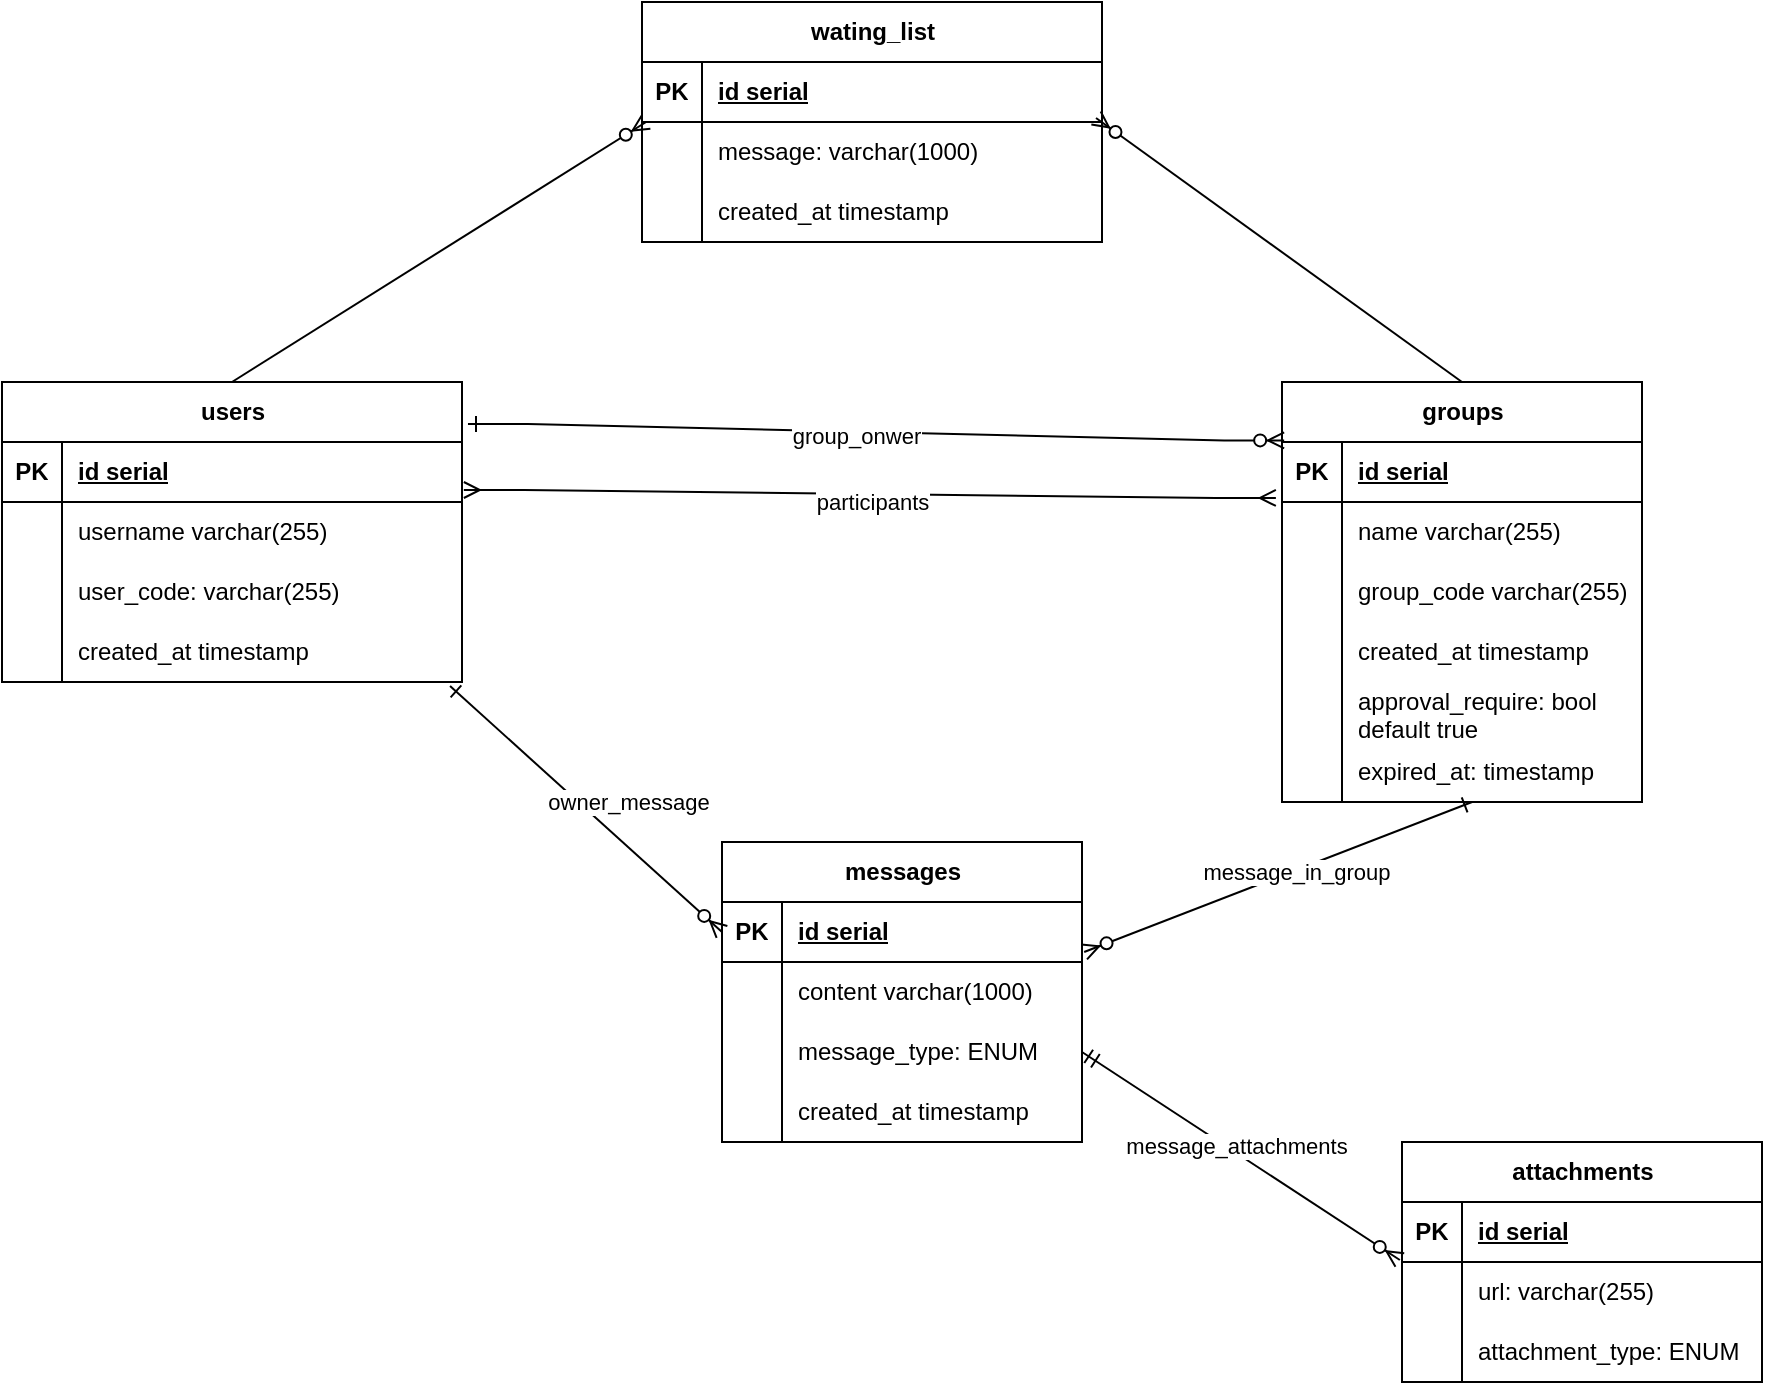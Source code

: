 <mxfile version="24.7.17" pages="2">
  <diagram name="CDM" id="4hXGdN3aETZ774OW7zF8">
    <mxGraphModel dx="1052" dy="1873" grid="1" gridSize="10" guides="1" tooltips="1" connect="1" arrows="1" fold="1" page="1" pageScale="1" pageWidth="827" pageHeight="1169" math="0" shadow="0">
      <root>
        <mxCell id="0" />
        <mxCell id="1" parent="0" />
        <mxCell id="xGcR4VQG292ElV4bI4Jb-1" value="users" style="shape=table;startSize=30;container=1;collapsible=1;childLayout=tableLayout;fixedRows=1;rowLines=0;fontStyle=1;align=center;resizeLast=1;html=1;" parent="1" vertex="1">
          <mxGeometry y="60" width="230" height="150" as="geometry" />
        </mxCell>
        <mxCell id="xGcR4VQG292ElV4bI4Jb-2" value="" style="shape=tableRow;horizontal=0;startSize=0;swimlaneHead=0;swimlaneBody=0;fillColor=none;collapsible=0;dropTarget=0;points=[[0,0.5],[1,0.5]];portConstraint=eastwest;top=0;left=0;right=0;bottom=1;" parent="xGcR4VQG292ElV4bI4Jb-1" vertex="1">
          <mxGeometry y="30" width="230" height="30" as="geometry" />
        </mxCell>
        <mxCell id="xGcR4VQG292ElV4bI4Jb-3" value="PK" style="shape=partialRectangle;connectable=0;fillColor=none;top=0;left=0;bottom=0;right=0;fontStyle=1;overflow=hidden;whiteSpace=wrap;html=1;" parent="xGcR4VQG292ElV4bI4Jb-2" vertex="1">
          <mxGeometry width="30" height="30" as="geometry">
            <mxRectangle width="30" height="30" as="alternateBounds" />
          </mxGeometry>
        </mxCell>
        <mxCell id="xGcR4VQG292ElV4bI4Jb-4" value="id serial" style="shape=partialRectangle;connectable=0;fillColor=none;top=0;left=0;bottom=0;right=0;align=left;spacingLeft=6;fontStyle=5;overflow=hidden;whiteSpace=wrap;html=1;" parent="xGcR4VQG292ElV4bI4Jb-2" vertex="1">
          <mxGeometry x="30" width="200" height="30" as="geometry">
            <mxRectangle width="200" height="30" as="alternateBounds" />
          </mxGeometry>
        </mxCell>
        <mxCell id="xGcR4VQG292ElV4bI4Jb-5" value="" style="shape=tableRow;horizontal=0;startSize=0;swimlaneHead=0;swimlaneBody=0;fillColor=none;collapsible=0;dropTarget=0;points=[[0,0.5],[1,0.5]];portConstraint=eastwest;top=0;left=0;right=0;bottom=0;" parent="xGcR4VQG292ElV4bI4Jb-1" vertex="1">
          <mxGeometry y="60" width="230" height="30" as="geometry" />
        </mxCell>
        <mxCell id="xGcR4VQG292ElV4bI4Jb-6" value="" style="shape=partialRectangle;connectable=0;fillColor=none;top=0;left=0;bottom=0;right=0;editable=1;overflow=hidden;whiteSpace=wrap;html=1;" parent="xGcR4VQG292ElV4bI4Jb-5" vertex="1">
          <mxGeometry width="30" height="30" as="geometry">
            <mxRectangle width="30" height="30" as="alternateBounds" />
          </mxGeometry>
        </mxCell>
        <mxCell id="xGcR4VQG292ElV4bI4Jb-7" value="username varchar(255)" style="shape=partialRectangle;connectable=0;fillColor=none;top=0;left=0;bottom=0;right=0;align=left;spacingLeft=6;overflow=hidden;whiteSpace=wrap;html=1;" parent="xGcR4VQG292ElV4bI4Jb-5" vertex="1">
          <mxGeometry x="30" width="200" height="30" as="geometry">
            <mxRectangle width="200" height="30" as="alternateBounds" />
          </mxGeometry>
        </mxCell>
        <mxCell id="n8F4yHLpU4FIA1jTQYiU-30" value="" style="shape=tableRow;horizontal=0;startSize=0;swimlaneHead=0;swimlaneBody=0;fillColor=none;collapsible=0;dropTarget=0;points=[[0,0.5],[1,0.5]];portConstraint=eastwest;top=0;left=0;right=0;bottom=0;" parent="xGcR4VQG292ElV4bI4Jb-1" vertex="1">
          <mxGeometry y="90" width="230" height="30" as="geometry" />
        </mxCell>
        <mxCell id="n8F4yHLpU4FIA1jTQYiU-31" value="" style="shape=partialRectangle;connectable=0;fillColor=none;top=0;left=0;bottom=0;right=0;editable=1;overflow=hidden;whiteSpace=wrap;html=1;" parent="n8F4yHLpU4FIA1jTQYiU-30" vertex="1">
          <mxGeometry width="30" height="30" as="geometry">
            <mxRectangle width="30" height="30" as="alternateBounds" />
          </mxGeometry>
        </mxCell>
        <mxCell id="n8F4yHLpU4FIA1jTQYiU-32" value="user_code: varchar(255)" style="shape=partialRectangle;connectable=0;fillColor=none;top=0;left=0;bottom=0;right=0;align=left;spacingLeft=6;overflow=hidden;whiteSpace=wrap;html=1;" parent="n8F4yHLpU4FIA1jTQYiU-30" vertex="1">
          <mxGeometry x="30" width="200" height="30" as="geometry">
            <mxRectangle width="200" height="30" as="alternateBounds" />
          </mxGeometry>
        </mxCell>
        <mxCell id="xGcR4VQG292ElV4bI4Jb-8" value="" style="shape=tableRow;horizontal=0;startSize=0;swimlaneHead=0;swimlaneBody=0;fillColor=none;collapsible=0;dropTarget=0;points=[[0,0.5],[1,0.5]];portConstraint=eastwest;top=0;left=0;right=0;bottom=0;" parent="xGcR4VQG292ElV4bI4Jb-1" vertex="1">
          <mxGeometry y="120" width="230" height="30" as="geometry" />
        </mxCell>
        <mxCell id="xGcR4VQG292ElV4bI4Jb-9" value="" style="shape=partialRectangle;connectable=0;fillColor=none;top=0;left=0;bottom=0;right=0;editable=1;overflow=hidden;whiteSpace=wrap;html=1;" parent="xGcR4VQG292ElV4bI4Jb-8" vertex="1">
          <mxGeometry width="30" height="30" as="geometry">
            <mxRectangle width="30" height="30" as="alternateBounds" />
          </mxGeometry>
        </mxCell>
        <mxCell id="xGcR4VQG292ElV4bI4Jb-10" value="created_at timestamp" style="shape=partialRectangle;connectable=0;fillColor=none;top=0;left=0;bottom=0;right=0;align=left;spacingLeft=6;overflow=hidden;whiteSpace=wrap;html=1;" parent="xGcR4VQG292ElV4bI4Jb-8" vertex="1">
          <mxGeometry x="30" width="200" height="30" as="geometry">
            <mxRectangle width="200" height="30" as="alternateBounds" />
          </mxGeometry>
        </mxCell>
        <mxCell id="xGcR4VQG292ElV4bI4Jb-14" value="groups" style="shape=table;startSize=30;container=1;collapsible=1;childLayout=tableLayout;fixedRows=1;rowLines=0;fontStyle=1;align=center;resizeLast=1;html=1;" parent="1" vertex="1">
          <mxGeometry x="640" y="60" width="180" height="210" as="geometry" />
        </mxCell>
        <mxCell id="xGcR4VQG292ElV4bI4Jb-15" value="" style="shape=tableRow;horizontal=0;startSize=0;swimlaneHead=0;swimlaneBody=0;fillColor=none;collapsible=0;dropTarget=0;points=[[0,0.5],[1,0.5]];portConstraint=eastwest;top=0;left=0;right=0;bottom=1;" parent="xGcR4VQG292ElV4bI4Jb-14" vertex="1">
          <mxGeometry y="30" width="180" height="30" as="geometry" />
        </mxCell>
        <mxCell id="xGcR4VQG292ElV4bI4Jb-16" value="PK" style="shape=partialRectangle;connectable=0;fillColor=none;top=0;left=0;bottom=0;right=0;fontStyle=1;overflow=hidden;whiteSpace=wrap;html=1;" parent="xGcR4VQG292ElV4bI4Jb-15" vertex="1">
          <mxGeometry width="30" height="30" as="geometry">
            <mxRectangle width="30" height="30" as="alternateBounds" />
          </mxGeometry>
        </mxCell>
        <mxCell id="xGcR4VQG292ElV4bI4Jb-17" value="id serial" style="shape=partialRectangle;connectable=0;fillColor=none;top=0;left=0;bottom=0;right=0;align=left;spacingLeft=6;fontStyle=5;overflow=hidden;whiteSpace=wrap;html=1;" parent="xGcR4VQG292ElV4bI4Jb-15" vertex="1">
          <mxGeometry x="30" width="150" height="30" as="geometry">
            <mxRectangle width="150" height="30" as="alternateBounds" />
          </mxGeometry>
        </mxCell>
        <mxCell id="xGcR4VQG292ElV4bI4Jb-18" value="" style="shape=tableRow;horizontal=0;startSize=0;swimlaneHead=0;swimlaneBody=0;fillColor=none;collapsible=0;dropTarget=0;points=[[0,0.5],[1,0.5]];portConstraint=eastwest;top=0;left=0;right=0;bottom=0;" parent="xGcR4VQG292ElV4bI4Jb-14" vertex="1">
          <mxGeometry y="60" width="180" height="30" as="geometry" />
        </mxCell>
        <mxCell id="xGcR4VQG292ElV4bI4Jb-19" value="" style="shape=partialRectangle;connectable=0;fillColor=none;top=0;left=0;bottom=0;right=0;editable=1;overflow=hidden;whiteSpace=wrap;html=1;" parent="xGcR4VQG292ElV4bI4Jb-18" vertex="1">
          <mxGeometry width="30" height="30" as="geometry">
            <mxRectangle width="30" height="30" as="alternateBounds" />
          </mxGeometry>
        </mxCell>
        <mxCell id="xGcR4VQG292ElV4bI4Jb-20" value="name varchar(255)" style="shape=partialRectangle;connectable=0;fillColor=none;top=0;left=0;bottom=0;right=0;align=left;spacingLeft=6;overflow=hidden;whiteSpace=wrap;html=1;" parent="xGcR4VQG292ElV4bI4Jb-18" vertex="1">
          <mxGeometry x="30" width="150" height="30" as="geometry">
            <mxRectangle width="150" height="30" as="alternateBounds" />
          </mxGeometry>
        </mxCell>
        <mxCell id="xGcR4VQG292ElV4bI4Jb-21" value="" style="shape=tableRow;horizontal=0;startSize=0;swimlaneHead=0;swimlaneBody=0;fillColor=none;collapsible=0;dropTarget=0;points=[[0,0.5],[1,0.5]];portConstraint=eastwest;top=0;left=0;right=0;bottom=0;" parent="xGcR4VQG292ElV4bI4Jb-14" vertex="1">
          <mxGeometry y="90" width="180" height="30" as="geometry" />
        </mxCell>
        <mxCell id="xGcR4VQG292ElV4bI4Jb-22" value="" style="shape=partialRectangle;connectable=0;fillColor=none;top=0;left=0;bottom=0;right=0;editable=1;overflow=hidden;whiteSpace=wrap;html=1;" parent="xGcR4VQG292ElV4bI4Jb-21" vertex="1">
          <mxGeometry width="30" height="30" as="geometry">
            <mxRectangle width="30" height="30" as="alternateBounds" />
          </mxGeometry>
        </mxCell>
        <mxCell id="xGcR4VQG292ElV4bI4Jb-23" value="group_code varchar(255)" style="shape=partialRectangle;connectable=0;fillColor=none;top=0;left=0;bottom=0;right=0;align=left;spacingLeft=6;overflow=hidden;whiteSpace=wrap;html=1;" parent="xGcR4VQG292ElV4bI4Jb-21" vertex="1">
          <mxGeometry x="30" width="150" height="30" as="geometry">
            <mxRectangle width="150" height="30" as="alternateBounds" />
          </mxGeometry>
        </mxCell>
        <mxCell id="n8F4yHLpU4FIA1jTQYiU-27" value="" style="shape=tableRow;horizontal=0;startSize=0;swimlaneHead=0;swimlaneBody=0;fillColor=none;collapsible=0;dropTarget=0;points=[[0,0.5],[1,0.5]];portConstraint=eastwest;top=0;left=0;right=0;bottom=0;" parent="xGcR4VQG292ElV4bI4Jb-14" vertex="1">
          <mxGeometry y="120" width="180" height="30" as="geometry" />
        </mxCell>
        <mxCell id="n8F4yHLpU4FIA1jTQYiU-28" value="" style="shape=partialRectangle;connectable=0;fillColor=none;top=0;left=0;bottom=0;right=0;editable=1;overflow=hidden;whiteSpace=wrap;html=1;" parent="n8F4yHLpU4FIA1jTQYiU-27" vertex="1">
          <mxGeometry width="30" height="30" as="geometry">
            <mxRectangle width="30" height="30" as="alternateBounds" />
          </mxGeometry>
        </mxCell>
        <mxCell id="n8F4yHLpU4FIA1jTQYiU-29" value="created_at timestamp" style="shape=partialRectangle;connectable=0;fillColor=none;top=0;left=0;bottom=0;right=0;align=left;spacingLeft=6;overflow=hidden;whiteSpace=wrap;html=1;" parent="n8F4yHLpU4FIA1jTQYiU-27" vertex="1">
          <mxGeometry x="30" width="150" height="30" as="geometry">
            <mxRectangle width="150" height="30" as="alternateBounds" />
          </mxGeometry>
        </mxCell>
        <mxCell id="7shYpSd62YCBarClnxwL-1" value="" style="shape=tableRow;horizontal=0;startSize=0;swimlaneHead=0;swimlaneBody=0;fillColor=none;collapsible=0;dropTarget=0;points=[[0,0.5],[1,0.5]];portConstraint=eastwest;top=0;left=0;right=0;bottom=0;" parent="xGcR4VQG292ElV4bI4Jb-14" vertex="1">
          <mxGeometry y="150" width="180" height="30" as="geometry" />
        </mxCell>
        <mxCell id="7shYpSd62YCBarClnxwL-2" value="" style="shape=partialRectangle;connectable=0;fillColor=none;top=0;left=0;bottom=0;right=0;editable=1;overflow=hidden;whiteSpace=wrap;html=1;" parent="7shYpSd62YCBarClnxwL-1" vertex="1">
          <mxGeometry width="30" height="30" as="geometry">
            <mxRectangle width="30" height="30" as="alternateBounds" />
          </mxGeometry>
        </mxCell>
        <mxCell id="7shYpSd62YCBarClnxwL-3" value="approval_require: bool default true" style="shape=partialRectangle;connectable=0;fillColor=none;top=0;left=0;bottom=0;right=0;align=left;spacingLeft=6;overflow=hidden;whiteSpace=wrap;html=1;" parent="7shYpSd62YCBarClnxwL-1" vertex="1">
          <mxGeometry x="30" width="150" height="30" as="geometry">
            <mxRectangle width="150" height="30" as="alternateBounds" />
          </mxGeometry>
        </mxCell>
        <mxCell id="xGcR4VQG292ElV4bI4Jb-24" value="" style="shape=tableRow;horizontal=0;startSize=0;swimlaneHead=0;swimlaneBody=0;fillColor=none;collapsible=0;dropTarget=0;points=[[0,0.5],[1,0.5]];portConstraint=eastwest;top=0;left=0;right=0;bottom=0;" parent="xGcR4VQG292ElV4bI4Jb-14" vertex="1">
          <mxGeometry y="180" width="180" height="30" as="geometry" />
        </mxCell>
        <mxCell id="xGcR4VQG292ElV4bI4Jb-25" value="" style="shape=partialRectangle;connectable=0;fillColor=none;top=0;left=0;bottom=0;right=0;editable=1;overflow=hidden;whiteSpace=wrap;html=1;" parent="xGcR4VQG292ElV4bI4Jb-24" vertex="1">
          <mxGeometry width="30" height="30" as="geometry">
            <mxRectangle width="30" height="30" as="alternateBounds" />
          </mxGeometry>
        </mxCell>
        <mxCell id="xGcR4VQG292ElV4bI4Jb-26" value="expired_at: timestamp" style="shape=partialRectangle;connectable=0;fillColor=none;top=0;left=0;bottom=0;right=0;align=left;spacingLeft=6;overflow=hidden;whiteSpace=wrap;html=1;" parent="xGcR4VQG292ElV4bI4Jb-24" vertex="1">
          <mxGeometry x="30" width="150" height="30" as="geometry">
            <mxRectangle width="150" height="30" as="alternateBounds" />
          </mxGeometry>
        </mxCell>
        <mxCell id="n8F4yHLpU4FIA1jTQYiU-14" value="messages" style="shape=table;startSize=30;container=1;collapsible=1;childLayout=tableLayout;fixedRows=1;rowLines=0;fontStyle=1;align=center;resizeLast=1;html=1;" parent="1" vertex="1">
          <mxGeometry x="360" y="290" width="180" height="150" as="geometry" />
        </mxCell>
        <mxCell id="n8F4yHLpU4FIA1jTQYiU-15" value="" style="shape=tableRow;horizontal=0;startSize=0;swimlaneHead=0;swimlaneBody=0;fillColor=none;collapsible=0;dropTarget=0;points=[[0,0.5],[1,0.5]];portConstraint=eastwest;top=0;left=0;right=0;bottom=1;" parent="n8F4yHLpU4FIA1jTQYiU-14" vertex="1">
          <mxGeometry y="30" width="180" height="30" as="geometry" />
        </mxCell>
        <mxCell id="n8F4yHLpU4FIA1jTQYiU-16" value="PK" style="shape=partialRectangle;connectable=0;fillColor=none;top=0;left=0;bottom=0;right=0;fontStyle=1;overflow=hidden;whiteSpace=wrap;html=1;" parent="n8F4yHLpU4FIA1jTQYiU-15" vertex="1">
          <mxGeometry width="30" height="30" as="geometry">
            <mxRectangle width="30" height="30" as="alternateBounds" />
          </mxGeometry>
        </mxCell>
        <mxCell id="n8F4yHLpU4FIA1jTQYiU-17" value="id serial" style="shape=partialRectangle;connectable=0;fillColor=none;top=0;left=0;bottom=0;right=0;align=left;spacingLeft=6;fontStyle=5;overflow=hidden;whiteSpace=wrap;html=1;" parent="n8F4yHLpU4FIA1jTQYiU-15" vertex="1">
          <mxGeometry x="30" width="150" height="30" as="geometry">
            <mxRectangle width="150" height="30" as="alternateBounds" />
          </mxGeometry>
        </mxCell>
        <mxCell id="n8F4yHLpU4FIA1jTQYiU-18" value="" style="shape=tableRow;horizontal=0;startSize=0;swimlaneHead=0;swimlaneBody=0;fillColor=none;collapsible=0;dropTarget=0;points=[[0,0.5],[1,0.5]];portConstraint=eastwest;top=0;left=0;right=0;bottom=0;" parent="n8F4yHLpU4FIA1jTQYiU-14" vertex="1">
          <mxGeometry y="60" width="180" height="30" as="geometry" />
        </mxCell>
        <mxCell id="n8F4yHLpU4FIA1jTQYiU-19" value="" style="shape=partialRectangle;connectable=0;fillColor=none;top=0;left=0;bottom=0;right=0;editable=1;overflow=hidden;whiteSpace=wrap;html=1;" parent="n8F4yHLpU4FIA1jTQYiU-18" vertex="1">
          <mxGeometry width="30" height="30" as="geometry">
            <mxRectangle width="30" height="30" as="alternateBounds" />
          </mxGeometry>
        </mxCell>
        <mxCell id="n8F4yHLpU4FIA1jTQYiU-20" value="content varchar(1000)" style="shape=partialRectangle;connectable=0;fillColor=none;top=0;left=0;bottom=0;right=0;align=left;spacingLeft=6;overflow=hidden;whiteSpace=wrap;html=1;" parent="n8F4yHLpU4FIA1jTQYiU-18" vertex="1">
          <mxGeometry x="30" width="150" height="30" as="geometry">
            <mxRectangle width="150" height="30" as="alternateBounds" />
          </mxGeometry>
        </mxCell>
        <mxCell id="KSbayBVzi9h0nkx3zrEx-1" value="" style="shape=tableRow;horizontal=0;startSize=0;swimlaneHead=0;swimlaneBody=0;fillColor=none;collapsible=0;dropTarget=0;points=[[0,0.5],[1,0.5]];portConstraint=eastwest;top=0;left=0;right=0;bottom=0;" parent="n8F4yHLpU4FIA1jTQYiU-14" vertex="1">
          <mxGeometry y="90" width="180" height="30" as="geometry" />
        </mxCell>
        <mxCell id="KSbayBVzi9h0nkx3zrEx-2" value="" style="shape=partialRectangle;connectable=0;fillColor=none;top=0;left=0;bottom=0;right=0;editable=1;overflow=hidden;whiteSpace=wrap;html=1;" parent="KSbayBVzi9h0nkx3zrEx-1" vertex="1">
          <mxGeometry width="30" height="30" as="geometry">
            <mxRectangle width="30" height="30" as="alternateBounds" />
          </mxGeometry>
        </mxCell>
        <mxCell id="KSbayBVzi9h0nkx3zrEx-3" value="message_type: ENUM" style="shape=partialRectangle;connectable=0;fillColor=none;top=0;left=0;bottom=0;right=0;align=left;spacingLeft=6;overflow=hidden;whiteSpace=wrap;html=1;" parent="KSbayBVzi9h0nkx3zrEx-1" vertex="1">
          <mxGeometry x="30" width="150" height="30" as="geometry">
            <mxRectangle width="150" height="30" as="alternateBounds" />
          </mxGeometry>
        </mxCell>
        <mxCell id="n8F4yHLpU4FIA1jTQYiU-21" value="" style="shape=tableRow;horizontal=0;startSize=0;swimlaneHead=0;swimlaneBody=0;fillColor=none;collapsible=0;dropTarget=0;points=[[0,0.5],[1,0.5]];portConstraint=eastwest;top=0;left=0;right=0;bottom=0;" parent="n8F4yHLpU4FIA1jTQYiU-14" vertex="1">
          <mxGeometry y="120" width="180" height="30" as="geometry" />
        </mxCell>
        <mxCell id="n8F4yHLpU4FIA1jTQYiU-22" value="" style="shape=partialRectangle;connectable=0;fillColor=none;top=0;left=0;bottom=0;right=0;editable=1;overflow=hidden;whiteSpace=wrap;html=1;" parent="n8F4yHLpU4FIA1jTQYiU-21" vertex="1">
          <mxGeometry width="30" height="30" as="geometry">
            <mxRectangle width="30" height="30" as="alternateBounds" />
          </mxGeometry>
        </mxCell>
        <mxCell id="n8F4yHLpU4FIA1jTQYiU-23" value="created_at timestamp" style="shape=partialRectangle;connectable=0;fillColor=none;top=0;left=0;bottom=0;right=0;align=left;spacingLeft=6;overflow=hidden;whiteSpace=wrap;html=1;" parent="n8F4yHLpU4FIA1jTQYiU-21" vertex="1">
          <mxGeometry x="30" width="150" height="30" as="geometry">
            <mxRectangle width="150" height="30" as="alternateBounds" />
          </mxGeometry>
        </mxCell>
        <mxCell id="n8F4yHLpU4FIA1jTQYiU-35" value="" style="edgeStyle=entityRelationEdgeStyle;fontSize=12;html=1;endArrow=ERmany;startArrow=ERmany;rounded=0;exitX=1.004;exitY=0.8;exitDx=0;exitDy=0;exitPerimeter=0;entryX=-0.017;entryY=-0.067;entryDx=0;entryDy=0;entryPerimeter=0;" parent="1" source="xGcR4VQG292ElV4bI4Jb-2" target="xGcR4VQG292ElV4bI4Jb-18" edge="1">
          <mxGeometry width="100" height="100" relative="1" as="geometry">
            <mxPoint x="420" y="220" as="sourcePoint" />
            <mxPoint x="520" y="120" as="targetPoint" />
          </mxGeometry>
        </mxCell>
        <mxCell id="n8F4yHLpU4FIA1jTQYiU-36" value="participants" style="edgeLabel;html=1;align=center;verticalAlign=middle;resizable=0;points=[];" parent="n8F4yHLpU4FIA1jTQYiU-35" vertex="1" connectable="0">
          <mxGeometry x="-0.097" relative="1" as="geometry">
            <mxPoint x="20" y="4" as="offset" />
          </mxGeometry>
        </mxCell>
        <mxCell id="n8F4yHLpU4FIA1jTQYiU-38" value="" style="fontSize=12;html=1;endArrow=ERzeroToMany;endFill=1;rounded=0;exitX=0.974;exitY=1.067;exitDx=0;exitDy=0;entryX=0;entryY=0.5;entryDx=0;entryDy=0;startArrow=ERone;startFill=0;exitPerimeter=0;" parent="1" source="xGcR4VQG292ElV4bI4Jb-8" target="n8F4yHLpU4FIA1jTQYiU-15" edge="1">
          <mxGeometry width="100" height="100" relative="1" as="geometry">
            <mxPoint x="320" y="310" as="sourcePoint" />
            <mxPoint x="420" y="210" as="targetPoint" />
          </mxGeometry>
        </mxCell>
        <mxCell id="n8F4yHLpU4FIA1jTQYiU-39" value="owner_message" style="edgeLabel;html=1;align=center;verticalAlign=middle;resizable=0;points=[];" parent="n8F4yHLpU4FIA1jTQYiU-38" vertex="1" connectable="0">
          <mxGeometry x="0.44" y="1" relative="1" as="geometry">
            <mxPoint x="-10" y="-30" as="offset" />
          </mxGeometry>
        </mxCell>
        <mxCell id="n8F4yHLpU4FIA1jTQYiU-40" value="" style="fontSize=12;html=1;endArrow=ERzeroToMany;endFill=1;rounded=0;exitX=0.528;exitY=1;exitDx=0;exitDy=0;exitPerimeter=0;entryX=1.006;entryY=0.833;entryDx=0;entryDy=0;entryPerimeter=0;startArrow=ERone;startFill=0;" parent="1" source="xGcR4VQG292ElV4bI4Jb-24" target="n8F4yHLpU4FIA1jTQYiU-15" edge="1">
          <mxGeometry width="100" height="100" relative="1" as="geometry">
            <mxPoint x="650" y="410" as="sourcePoint" />
            <mxPoint x="750" y="310" as="targetPoint" />
          </mxGeometry>
        </mxCell>
        <mxCell id="KSbayBVzi9h0nkx3zrEx-22" value="message_in_group" style="edgeLabel;html=1;align=center;verticalAlign=middle;resizable=0;points=[];" parent="n8F4yHLpU4FIA1jTQYiU-40" vertex="1" connectable="0">
          <mxGeometry x="-0.086" y="1" relative="1" as="geometry">
            <mxPoint as="offset" />
          </mxGeometry>
        </mxCell>
        <mxCell id="KSbayBVzi9h0nkx3zrEx-8" value="attachments" style="shape=table;startSize=30;container=1;collapsible=1;childLayout=tableLayout;fixedRows=1;rowLines=0;fontStyle=1;align=center;resizeLast=1;html=1;" parent="1" vertex="1">
          <mxGeometry x="700" y="440" width="180" height="120" as="geometry" />
        </mxCell>
        <mxCell id="KSbayBVzi9h0nkx3zrEx-9" value="" style="shape=tableRow;horizontal=0;startSize=0;swimlaneHead=0;swimlaneBody=0;fillColor=none;collapsible=0;dropTarget=0;points=[[0,0.5],[1,0.5]];portConstraint=eastwest;top=0;left=0;right=0;bottom=1;" parent="KSbayBVzi9h0nkx3zrEx-8" vertex="1">
          <mxGeometry y="30" width="180" height="30" as="geometry" />
        </mxCell>
        <mxCell id="KSbayBVzi9h0nkx3zrEx-10" value="PK" style="shape=partialRectangle;connectable=0;fillColor=none;top=0;left=0;bottom=0;right=0;fontStyle=1;overflow=hidden;whiteSpace=wrap;html=1;" parent="KSbayBVzi9h0nkx3zrEx-9" vertex="1">
          <mxGeometry width="30" height="30" as="geometry">
            <mxRectangle width="30" height="30" as="alternateBounds" />
          </mxGeometry>
        </mxCell>
        <mxCell id="KSbayBVzi9h0nkx3zrEx-11" value="id serial" style="shape=partialRectangle;connectable=0;fillColor=none;top=0;left=0;bottom=0;right=0;align=left;spacingLeft=6;fontStyle=5;overflow=hidden;whiteSpace=wrap;html=1;" parent="KSbayBVzi9h0nkx3zrEx-9" vertex="1">
          <mxGeometry x="30" width="150" height="30" as="geometry">
            <mxRectangle width="150" height="30" as="alternateBounds" />
          </mxGeometry>
        </mxCell>
        <mxCell id="KSbayBVzi9h0nkx3zrEx-12" value="" style="shape=tableRow;horizontal=0;startSize=0;swimlaneHead=0;swimlaneBody=0;fillColor=none;collapsible=0;dropTarget=0;points=[[0,0.5],[1,0.5]];portConstraint=eastwest;top=0;left=0;right=0;bottom=0;" parent="KSbayBVzi9h0nkx3zrEx-8" vertex="1">
          <mxGeometry y="60" width="180" height="30" as="geometry" />
        </mxCell>
        <mxCell id="KSbayBVzi9h0nkx3zrEx-13" value="" style="shape=partialRectangle;connectable=0;fillColor=none;top=0;left=0;bottom=0;right=0;editable=1;overflow=hidden;whiteSpace=wrap;html=1;" parent="KSbayBVzi9h0nkx3zrEx-12" vertex="1">
          <mxGeometry width="30" height="30" as="geometry">
            <mxRectangle width="30" height="30" as="alternateBounds" />
          </mxGeometry>
        </mxCell>
        <mxCell id="KSbayBVzi9h0nkx3zrEx-14" value="url: varchar(255)" style="shape=partialRectangle;connectable=0;fillColor=none;top=0;left=0;bottom=0;right=0;align=left;spacingLeft=6;overflow=hidden;whiteSpace=wrap;html=1;" parent="KSbayBVzi9h0nkx3zrEx-12" vertex="1">
          <mxGeometry x="30" width="150" height="30" as="geometry">
            <mxRectangle width="150" height="30" as="alternateBounds" />
          </mxGeometry>
        </mxCell>
        <mxCell id="KSbayBVzi9h0nkx3zrEx-15" value="" style="shape=tableRow;horizontal=0;startSize=0;swimlaneHead=0;swimlaneBody=0;fillColor=none;collapsible=0;dropTarget=0;points=[[0,0.5],[1,0.5]];portConstraint=eastwest;top=0;left=0;right=0;bottom=0;" parent="KSbayBVzi9h0nkx3zrEx-8" vertex="1">
          <mxGeometry y="90" width="180" height="30" as="geometry" />
        </mxCell>
        <mxCell id="KSbayBVzi9h0nkx3zrEx-16" value="" style="shape=partialRectangle;connectable=0;fillColor=none;top=0;left=0;bottom=0;right=0;editable=1;overflow=hidden;whiteSpace=wrap;html=1;" parent="KSbayBVzi9h0nkx3zrEx-15" vertex="1">
          <mxGeometry width="30" height="30" as="geometry">
            <mxRectangle width="30" height="30" as="alternateBounds" />
          </mxGeometry>
        </mxCell>
        <mxCell id="KSbayBVzi9h0nkx3zrEx-17" value="attachment_type: ENUM" style="shape=partialRectangle;connectable=0;fillColor=none;top=0;left=0;bottom=0;right=0;align=left;spacingLeft=6;overflow=hidden;whiteSpace=wrap;html=1;" parent="KSbayBVzi9h0nkx3zrEx-15" vertex="1">
          <mxGeometry x="30" width="150" height="30" as="geometry">
            <mxRectangle width="150" height="30" as="alternateBounds" />
          </mxGeometry>
        </mxCell>
        <mxCell id="KSbayBVzi9h0nkx3zrEx-21" value="" style="fontSize=12;html=1;endArrow=ERzeroToMany;startArrow=ERmandOne;rounded=0;entryX=-0.006;entryY=-0.033;entryDx=0;entryDy=0;entryPerimeter=0;exitX=1;exitY=0.5;exitDx=0;exitDy=0;" parent="1" source="KSbayBVzi9h0nkx3zrEx-1" target="KSbayBVzi9h0nkx3zrEx-12" edge="1">
          <mxGeometry width="100" height="100" relative="1" as="geometry">
            <mxPoint x="530" y="550" as="sourcePoint" />
            <mxPoint x="630" y="450" as="targetPoint" />
          </mxGeometry>
        </mxCell>
        <mxCell id="KSbayBVzi9h0nkx3zrEx-23" value="message_attachments" style="edgeLabel;html=1;align=center;verticalAlign=middle;resizable=0;points=[];" parent="KSbayBVzi9h0nkx3zrEx-21" vertex="1" connectable="0">
          <mxGeometry x="0.346" y="2" relative="1" as="geometry">
            <mxPoint x="-31" y="-22" as="offset" />
          </mxGeometry>
        </mxCell>
        <mxCell id="KSbayBVzi9h0nkx3zrEx-24" value="" style="edgeStyle=entityRelationEdgeStyle;fontSize=12;html=1;endArrow=ERzeroToMany;endFill=1;rounded=0;exitX=1.013;exitY=0.14;exitDx=0;exitDy=0;exitPerimeter=0;entryX=0.006;entryY=0.139;entryDx=0;entryDy=0;entryPerimeter=0;startArrow=ERone;startFill=0;" parent="1" source="xGcR4VQG292ElV4bI4Jb-1" target="xGcR4VQG292ElV4bI4Jb-14" edge="1">
          <mxGeometry width="100" height="100" relative="1" as="geometry">
            <mxPoint x="410" y="100" as="sourcePoint" />
            <mxPoint x="510" as="targetPoint" />
          </mxGeometry>
        </mxCell>
        <mxCell id="KSbayBVzi9h0nkx3zrEx-26" value="group_onwer" style="edgeLabel;html=1;align=center;verticalAlign=middle;resizable=0;points=[];" parent="KSbayBVzi9h0nkx3zrEx-24" vertex="1" connectable="0">
          <mxGeometry x="-0.049" y="-2" relative="1" as="geometry">
            <mxPoint as="offset" />
          </mxGeometry>
        </mxCell>
        <mxCell id="KSbayBVzi9h0nkx3zrEx-41" value="wating_list" style="shape=table;startSize=30;container=1;collapsible=1;childLayout=tableLayout;fixedRows=1;rowLines=0;fontStyle=1;align=center;resizeLast=1;html=1;" parent="1" vertex="1">
          <mxGeometry x="320" y="-130" width="230" height="120" as="geometry" />
        </mxCell>
        <mxCell id="KSbayBVzi9h0nkx3zrEx-42" value="" style="shape=tableRow;horizontal=0;startSize=0;swimlaneHead=0;swimlaneBody=0;fillColor=none;collapsible=0;dropTarget=0;points=[[0,0.5],[1,0.5]];portConstraint=eastwest;top=0;left=0;right=0;bottom=1;" parent="KSbayBVzi9h0nkx3zrEx-41" vertex="1">
          <mxGeometry y="30" width="230" height="30" as="geometry" />
        </mxCell>
        <mxCell id="KSbayBVzi9h0nkx3zrEx-43" value="PK" style="shape=partialRectangle;connectable=0;fillColor=none;top=0;left=0;bottom=0;right=0;fontStyle=1;overflow=hidden;whiteSpace=wrap;html=1;" parent="KSbayBVzi9h0nkx3zrEx-42" vertex="1">
          <mxGeometry width="30" height="30" as="geometry">
            <mxRectangle width="30" height="30" as="alternateBounds" />
          </mxGeometry>
        </mxCell>
        <mxCell id="KSbayBVzi9h0nkx3zrEx-44" value="id serial" style="shape=partialRectangle;connectable=0;fillColor=none;top=0;left=0;bottom=0;right=0;align=left;spacingLeft=6;fontStyle=5;overflow=hidden;whiteSpace=wrap;html=1;" parent="KSbayBVzi9h0nkx3zrEx-42" vertex="1">
          <mxGeometry x="30" width="200" height="30" as="geometry">
            <mxRectangle width="200" height="30" as="alternateBounds" />
          </mxGeometry>
        </mxCell>
        <mxCell id="KSbayBVzi9h0nkx3zrEx-48" value="" style="shape=tableRow;horizontal=0;startSize=0;swimlaneHead=0;swimlaneBody=0;fillColor=none;collapsible=0;dropTarget=0;points=[[0,0.5],[1,0.5]];portConstraint=eastwest;top=0;left=0;right=0;bottom=0;" parent="KSbayBVzi9h0nkx3zrEx-41" vertex="1">
          <mxGeometry y="60" width="230" height="30" as="geometry" />
        </mxCell>
        <mxCell id="KSbayBVzi9h0nkx3zrEx-49" value="" style="shape=partialRectangle;connectable=0;fillColor=none;top=0;left=0;bottom=0;right=0;editable=1;overflow=hidden;whiteSpace=wrap;html=1;" parent="KSbayBVzi9h0nkx3zrEx-48" vertex="1">
          <mxGeometry width="30" height="30" as="geometry">
            <mxRectangle width="30" height="30" as="alternateBounds" />
          </mxGeometry>
        </mxCell>
        <mxCell id="KSbayBVzi9h0nkx3zrEx-50" value="message: varchar(1000)" style="shape=partialRectangle;connectable=0;fillColor=none;top=0;left=0;bottom=0;right=0;align=left;spacingLeft=6;overflow=hidden;whiteSpace=wrap;html=1;" parent="KSbayBVzi9h0nkx3zrEx-48" vertex="1">
          <mxGeometry x="30" width="200" height="30" as="geometry">
            <mxRectangle width="200" height="30" as="alternateBounds" />
          </mxGeometry>
        </mxCell>
        <mxCell id="KSbayBVzi9h0nkx3zrEx-51" value="" style="shape=tableRow;horizontal=0;startSize=0;swimlaneHead=0;swimlaneBody=0;fillColor=none;collapsible=0;dropTarget=0;points=[[0,0.5],[1,0.5]];portConstraint=eastwest;top=0;left=0;right=0;bottom=0;" parent="KSbayBVzi9h0nkx3zrEx-41" vertex="1">
          <mxGeometry y="90" width="230" height="30" as="geometry" />
        </mxCell>
        <mxCell id="KSbayBVzi9h0nkx3zrEx-52" value="" style="shape=partialRectangle;connectable=0;fillColor=none;top=0;left=0;bottom=0;right=0;editable=1;overflow=hidden;whiteSpace=wrap;html=1;" parent="KSbayBVzi9h0nkx3zrEx-51" vertex="1">
          <mxGeometry width="30" height="30" as="geometry">
            <mxRectangle width="30" height="30" as="alternateBounds" />
          </mxGeometry>
        </mxCell>
        <mxCell id="KSbayBVzi9h0nkx3zrEx-53" value="created_at timestamp" style="shape=partialRectangle;connectable=0;fillColor=none;top=0;left=0;bottom=0;right=0;align=left;spacingLeft=6;overflow=hidden;whiteSpace=wrap;html=1;" parent="KSbayBVzi9h0nkx3zrEx-51" vertex="1">
          <mxGeometry x="30" width="200" height="30" as="geometry">
            <mxRectangle width="200" height="30" as="alternateBounds" />
          </mxGeometry>
        </mxCell>
        <mxCell id="KSbayBVzi9h0nkx3zrEx-54" value="" style="fontSize=12;html=1;endArrow=ERzeroToMany;endFill=1;rounded=0;exitX=0.5;exitY=0;exitDx=0;exitDy=0;entryX=0.987;entryY=-0.067;entryDx=0;entryDy=0;entryPerimeter=0;" parent="1" source="xGcR4VQG292ElV4bI4Jb-14" target="KSbayBVzi9h0nkx3zrEx-48" edge="1">
          <mxGeometry width="100" height="100" relative="1" as="geometry">
            <mxPoint x="630" y="-20" as="sourcePoint" />
            <mxPoint x="730" y="-120" as="targetPoint" />
          </mxGeometry>
        </mxCell>
        <mxCell id="KSbayBVzi9h0nkx3zrEx-55" value="" style="fontSize=12;html=1;endArrow=ERzeroToMany;endFill=1;rounded=0;exitX=0.5;exitY=0;exitDx=0;exitDy=0;entryX=0.009;entryY=0;entryDx=0;entryDy=0;entryPerimeter=0;" parent="1" source="xGcR4VQG292ElV4bI4Jb-1" target="KSbayBVzi9h0nkx3zrEx-48" edge="1">
          <mxGeometry width="100" height="100" relative="1" as="geometry">
            <mxPoint x="352.99" y="22.01" as="sourcePoint" />
            <mxPoint x="170" y="-100" as="targetPoint" />
          </mxGeometry>
        </mxCell>
      </root>
    </mxGraphModel>
  </diagram>
  <diagram id="k7fQdzGckHA45dPze3Pf" name="PDM">
    <mxGraphModel dx="1879" dy="1873" grid="1" gridSize="10" guides="1" tooltips="1" connect="1" arrows="1" fold="1" page="1" pageScale="1" pageWidth="827" pageHeight="1169" math="0" shadow="0">
      <root>
        <mxCell id="0" />
        <mxCell id="1" parent="0" />
        <mxCell id="yhqXxIrGRuXErikcAvV--1" value="users" style="shape=table;startSize=30;container=1;collapsible=1;childLayout=tableLayout;fixedRows=1;rowLines=0;fontStyle=1;align=center;resizeLast=1;html=1;" parent="1" vertex="1">
          <mxGeometry x="-150" y="60" width="230" height="150" as="geometry" />
        </mxCell>
        <mxCell id="yhqXxIrGRuXErikcAvV--2" value="" style="shape=tableRow;horizontal=0;startSize=0;swimlaneHead=0;swimlaneBody=0;fillColor=none;collapsible=0;dropTarget=0;points=[[0,0.5],[1,0.5]];portConstraint=eastwest;top=0;left=0;right=0;bottom=1;" parent="yhqXxIrGRuXErikcAvV--1" vertex="1">
          <mxGeometry y="30" width="230" height="30" as="geometry" />
        </mxCell>
        <mxCell id="yhqXxIrGRuXErikcAvV--3" value="PK" style="shape=partialRectangle;connectable=0;fillColor=none;top=0;left=0;bottom=0;right=0;fontStyle=1;overflow=hidden;whiteSpace=wrap;html=1;" parent="yhqXxIrGRuXErikcAvV--2" vertex="1">
          <mxGeometry width="30" height="30" as="geometry">
            <mxRectangle width="30" height="30" as="alternateBounds" />
          </mxGeometry>
        </mxCell>
        <mxCell id="yhqXxIrGRuXErikcAvV--4" value="id serial" style="shape=partialRectangle;connectable=0;fillColor=none;top=0;left=0;bottom=0;right=0;align=left;spacingLeft=6;fontStyle=5;overflow=hidden;whiteSpace=wrap;html=1;" parent="yhqXxIrGRuXErikcAvV--2" vertex="1">
          <mxGeometry x="30" width="200" height="30" as="geometry">
            <mxRectangle width="200" height="30" as="alternateBounds" />
          </mxGeometry>
        </mxCell>
        <mxCell id="yhqXxIrGRuXErikcAvV--5" value="" style="shape=tableRow;horizontal=0;startSize=0;swimlaneHead=0;swimlaneBody=0;fillColor=none;collapsible=0;dropTarget=0;points=[[0,0.5],[1,0.5]];portConstraint=eastwest;top=0;left=0;right=0;bottom=0;" parent="yhqXxIrGRuXErikcAvV--1" vertex="1">
          <mxGeometry y="60" width="230" height="30" as="geometry" />
        </mxCell>
        <mxCell id="yhqXxIrGRuXErikcAvV--6" value="" style="shape=partialRectangle;connectable=0;fillColor=none;top=0;left=0;bottom=0;right=0;editable=1;overflow=hidden;whiteSpace=wrap;html=1;" parent="yhqXxIrGRuXErikcAvV--5" vertex="1">
          <mxGeometry width="30" height="30" as="geometry">
            <mxRectangle width="30" height="30" as="alternateBounds" />
          </mxGeometry>
        </mxCell>
        <mxCell id="yhqXxIrGRuXErikcAvV--7" value="username varchar(255)" style="shape=partialRectangle;connectable=0;fillColor=none;top=0;left=0;bottom=0;right=0;align=left;spacingLeft=6;overflow=hidden;whiteSpace=wrap;html=1;" parent="yhqXxIrGRuXErikcAvV--5" vertex="1">
          <mxGeometry x="30" width="200" height="30" as="geometry">
            <mxRectangle width="200" height="30" as="alternateBounds" />
          </mxGeometry>
        </mxCell>
        <mxCell id="yhqXxIrGRuXErikcAvV--8" value="" style="shape=tableRow;horizontal=0;startSize=0;swimlaneHead=0;swimlaneBody=0;fillColor=none;collapsible=0;dropTarget=0;points=[[0,0.5],[1,0.5]];portConstraint=eastwest;top=0;left=0;right=0;bottom=0;" parent="yhqXxIrGRuXErikcAvV--1" vertex="1">
          <mxGeometry y="90" width="230" height="30" as="geometry" />
        </mxCell>
        <mxCell id="yhqXxIrGRuXErikcAvV--9" value="" style="shape=partialRectangle;connectable=0;fillColor=none;top=0;left=0;bottom=0;right=0;editable=1;overflow=hidden;whiteSpace=wrap;html=1;" parent="yhqXxIrGRuXErikcAvV--8" vertex="1">
          <mxGeometry width="30" height="30" as="geometry">
            <mxRectangle width="30" height="30" as="alternateBounds" />
          </mxGeometry>
        </mxCell>
        <mxCell id="yhqXxIrGRuXErikcAvV--10" value="user_code: varchar(255)" style="shape=partialRectangle;connectable=0;fillColor=none;top=0;left=0;bottom=0;right=0;align=left;spacingLeft=6;overflow=hidden;whiteSpace=wrap;html=1;" parent="yhqXxIrGRuXErikcAvV--8" vertex="1">
          <mxGeometry x="30" width="200" height="30" as="geometry">
            <mxRectangle width="200" height="30" as="alternateBounds" />
          </mxGeometry>
        </mxCell>
        <mxCell id="yhqXxIrGRuXErikcAvV--11" value="" style="shape=tableRow;horizontal=0;startSize=0;swimlaneHead=0;swimlaneBody=0;fillColor=none;collapsible=0;dropTarget=0;points=[[0,0.5],[1,0.5]];portConstraint=eastwest;top=0;left=0;right=0;bottom=0;" parent="yhqXxIrGRuXErikcAvV--1" vertex="1">
          <mxGeometry y="120" width="230" height="30" as="geometry" />
        </mxCell>
        <mxCell id="yhqXxIrGRuXErikcAvV--12" value="" style="shape=partialRectangle;connectable=0;fillColor=none;top=0;left=0;bottom=0;right=0;editable=1;overflow=hidden;whiteSpace=wrap;html=1;" parent="yhqXxIrGRuXErikcAvV--11" vertex="1">
          <mxGeometry width="30" height="30" as="geometry">
            <mxRectangle width="30" height="30" as="alternateBounds" />
          </mxGeometry>
        </mxCell>
        <mxCell id="yhqXxIrGRuXErikcAvV--13" value="created_at timestamp" style="shape=partialRectangle;connectable=0;fillColor=none;top=0;left=0;bottom=0;right=0;align=left;spacingLeft=6;overflow=hidden;whiteSpace=wrap;html=1;" parent="yhqXxIrGRuXErikcAvV--11" vertex="1">
          <mxGeometry x="30" width="200" height="30" as="geometry">
            <mxRectangle width="200" height="30" as="alternateBounds" />
          </mxGeometry>
        </mxCell>
        <mxCell id="yhqXxIrGRuXErikcAvV--14" value="groups" style="shape=table;startSize=30;container=1;collapsible=1;childLayout=tableLayout;fixedRows=1;rowLines=0;fontStyle=1;align=center;resizeLast=1;html=1;" parent="1" vertex="1">
          <mxGeometry x="800" y="50" width="180" height="240" as="geometry" />
        </mxCell>
        <mxCell id="yhqXxIrGRuXErikcAvV--15" value="" style="shape=tableRow;horizontal=0;startSize=0;swimlaneHead=0;swimlaneBody=0;fillColor=none;collapsible=0;dropTarget=0;points=[[0,0.5],[1,0.5]];portConstraint=eastwest;top=0;left=0;right=0;bottom=1;" parent="yhqXxIrGRuXErikcAvV--14" vertex="1">
          <mxGeometry y="30" width="180" height="30" as="geometry" />
        </mxCell>
        <mxCell id="yhqXxIrGRuXErikcAvV--16" value="PK" style="shape=partialRectangle;connectable=0;fillColor=none;top=0;left=0;bottom=0;right=0;fontStyle=1;overflow=hidden;whiteSpace=wrap;html=1;" parent="yhqXxIrGRuXErikcAvV--15" vertex="1">
          <mxGeometry width="30" height="30" as="geometry">
            <mxRectangle width="30" height="30" as="alternateBounds" />
          </mxGeometry>
        </mxCell>
        <mxCell id="yhqXxIrGRuXErikcAvV--17" value="id serial" style="shape=partialRectangle;connectable=0;fillColor=none;top=0;left=0;bottom=0;right=0;align=left;spacingLeft=6;fontStyle=5;overflow=hidden;whiteSpace=wrap;html=1;" parent="yhqXxIrGRuXErikcAvV--15" vertex="1">
          <mxGeometry x="30" width="150" height="30" as="geometry">
            <mxRectangle width="150" height="30" as="alternateBounds" />
          </mxGeometry>
        </mxCell>
        <mxCell id="yhqXxIrGRuXErikcAvV--18" value="" style="shape=tableRow;horizontal=0;startSize=0;swimlaneHead=0;swimlaneBody=0;fillColor=none;collapsible=0;dropTarget=0;points=[[0,0.5],[1,0.5]];portConstraint=eastwest;top=0;left=0;right=0;bottom=0;" parent="yhqXxIrGRuXErikcAvV--14" vertex="1">
          <mxGeometry y="60" width="180" height="30" as="geometry" />
        </mxCell>
        <mxCell id="yhqXxIrGRuXErikcAvV--19" value="" style="shape=partialRectangle;connectable=0;fillColor=none;top=0;left=0;bottom=0;right=0;editable=1;overflow=hidden;whiteSpace=wrap;html=1;" parent="yhqXxIrGRuXErikcAvV--18" vertex="1">
          <mxGeometry width="30" height="30" as="geometry">
            <mxRectangle width="30" height="30" as="alternateBounds" />
          </mxGeometry>
        </mxCell>
        <mxCell id="yhqXxIrGRuXErikcAvV--20" value="name varchar(255)" style="shape=partialRectangle;connectable=0;fillColor=none;top=0;left=0;bottom=0;right=0;align=left;spacingLeft=6;overflow=hidden;whiteSpace=wrap;html=1;" parent="yhqXxIrGRuXErikcAvV--18" vertex="1">
          <mxGeometry x="30" width="150" height="30" as="geometry">
            <mxRectangle width="150" height="30" as="alternateBounds" />
          </mxGeometry>
        </mxCell>
        <mxCell id="yhqXxIrGRuXErikcAvV--21" value="" style="shape=tableRow;horizontal=0;startSize=0;swimlaneHead=0;swimlaneBody=0;fillColor=none;collapsible=0;dropTarget=0;points=[[0,0.5],[1,0.5]];portConstraint=eastwest;top=0;left=0;right=0;bottom=0;" parent="yhqXxIrGRuXErikcAvV--14" vertex="1">
          <mxGeometry y="90" width="180" height="30" as="geometry" />
        </mxCell>
        <mxCell id="yhqXxIrGRuXErikcAvV--22" value="" style="shape=partialRectangle;connectable=0;fillColor=none;top=0;left=0;bottom=0;right=0;editable=1;overflow=hidden;whiteSpace=wrap;html=1;" parent="yhqXxIrGRuXErikcAvV--21" vertex="1">
          <mxGeometry width="30" height="30" as="geometry">
            <mxRectangle width="30" height="30" as="alternateBounds" />
          </mxGeometry>
        </mxCell>
        <mxCell id="yhqXxIrGRuXErikcAvV--23" value="group_code varchar(255)" style="shape=partialRectangle;connectable=0;fillColor=none;top=0;left=0;bottom=0;right=0;align=left;spacingLeft=6;overflow=hidden;whiteSpace=wrap;html=1;" parent="yhqXxIrGRuXErikcAvV--21" vertex="1">
          <mxGeometry x="30" width="150" height="30" as="geometry">
            <mxRectangle width="150" height="30" as="alternateBounds" />
          </mxGeometry>
        </mxCell>
        <mxCell id="yhqXxIrGRuXErikcAvV--84" value="" style="shape=tableRow;horizontal=0;startSize=0;swimlaneHead=0;swimlaneBody=0;fillColor=none;collapsible=0;dropTarget=0;points=[[0,0.5],[1,0.5]];portConstraint=eastwest;top=0;left=0;right=0;bottom=0;" parent="yhqXxIrGRuXErikcAvV--14" vertex="1">
          <mxGeometry y="120" width="180" height="30" as="geometry" />
        </mxCell>
        <mxCell id="yhqXxIrGRuXErikcAvV--85" value="" style="shape=partialRectangle;connectable=0;fillColor=none;top=0;left=0;bottom=0;right=0;editable=1;overflow=hidden;whiteSpace=wrap;html=1;" parent="yhqXxIrGRuXErikcAvV--84" vertex="1">
          <mxGeometry width="30" height="30" as="geometry">
            <mxRectangle width="30" height="30" as="alternateBounds" />
          </mxGeometry>
        </mxCell>
        <mxCell id="yhqXxIrGRuXErikcAvV--86" value="user_id integer" style="shape=partialRectangle;connectable=0;fillColor=none;top=0;left=0;bottom=0;right=0;align=left;spacingLeft=6;overflow=hidden;whiteSpace=wrap;html=1;" parent="yhqXxIrGRuXErikcAvV--84" vertex="1">
          <mxGeometry x="30" width="150" height="30" as="geometry">
            <mxRectangle width="150" height="30" as="alternateBounds" />
          </mxGeometry>
        </mxCell>
        <mxCell id="_KYpEX5lkClItg8e6p3m-1" value="" style="shape=tableRow;horizontal=0;startSize=0;swimlaneHead=0;swimlaneBody=0;fillColor=none;collapsible=0;dropTarget=0;points=[[0,0.5],[1,0.5]];portConstraint=eastwest;top=0;left=0;right=0;bottom=0;" parent="yhqXxIrGRuXErikcAvV--14" vertex="1">
          <mxGeometry y="150" width="180" height="30" as="geometry" />
        </mxCell>
        <mxCell id="_KYpEX5lkClItg8e6p3m-2" value="" style="shape=partialRectangle;connectable=0;fillColor=none;top=0;left=0;bottom=0;right=0;editable=1;overflow=hidden;whiteSpace=wrap;html=1;" parent="_KYpEX5lkClItg8e6p3m-1" vertex="1">
          <mxGeometry width="30" height="30" as="geometry">
            <mxRectangle width="30" height="30" as="alternateBounds" />
          </mxGeometry>
        </mxCell>
        <mxCell id="_KYpEX5lkClItg8e6p3m-3" value="approval_require: bool default true" style="shape=partialRectangle;connectable=0;fillColor=none;top=0;left=0;bottom=0;right=0;align=left;spacingLeft=6;overflow=hidden;whiteSpace=wrap;html=1;" parent="_KYpEX5lkClItg8e6p3m-1" vertex="1">
          <mxGeometry x="30" width="150" height="30" as="geometry">
            <mxRectangle width="150" height="30" as="alternateBounds" />
          </mxGeometry>
        </mxCell>
        <mxCell id="yhqXxIrGRuXErikcAvV--24" value="" style="shape=tableRow;horizontal=0;startSize=0;swimlaneHead=0;swimlaneBody=0;fillColor=none;collapsible=0;dropTarget=0;points=[[0,0.5],[1,0.5]];portConstraint=eastwest;top=0;left=0;right=0;bottom=0;" parent="yhqXxIrGRuXErikcAvV--14" vertex="1">
          <mxGeometry y="180" width="180" height="30" as="geometry" />
        </mxCell>
        <mxCell id="yhqXxIrGRuXErikcAvV--25" value="" style="shape=partialRectangle;connectable=0;fillColor=none;top=0;left=0;bottom=0;right=0;editable=1;overflow=hidden;whiteSpace=wrap;html=1;" parent="yhqXxIrGRuXErikcAvV--24" vertex="1">
          <mxGeometry width="30" height="30" as="geometry">
            <mxRectangle width="30" height="30" as="alternateBounds" />
          </mxGeometry>
        </mxCell>
        <mxCell id="yhqXxIrGRuXErikcAvV--26" value="created_at timestamp" style="shape=partialRectangle;connectable=0;fillColor=none;top=0;left=0;bottom=0;right=0;align=left;spacingLeft=6;overflow=hidden;whiteSpace=wrap;html=1;" parent="yhqXxIrGRuXErikcAvV--24" vertex="1">
          <mxGeometry x="30" width="150" height="30" as="geometry">
            <mxRectangle width="150" height="30" as="alternateBounds" />
          </mxGeometry>
        </mxCell>
        <mxCell id="yhqXxIrGRuXErikcAvV--27" value="" style="shape=tableRow;horizontal=0;startSize=0;swimlaneHead=0;swimlaneBody=0;fillColor=none;collapsible=0;dropTarget=0;points=[[0,0.5],[1,0.5]];portConstraint=eastwest;top=0;left=0;right=0;bottom=0;" parent="yhqXxIrGRuXErikcAvV--14" vertex="1">
          <mxGeometry y="210" width="180" height="30" as="geometry" />
        </mxCell>
        <mxCell id="yhqXxIrGRuXErikcAvV--28" value="" style="shape=partialRectangle;connectable=0;fillColor=none;top=0;left=0;bottom=0;right=0;editable=1;overflow=hidden;whiteSpace=wrap;html=1;" parent="yhqXxIrGRuXErikcAvV--27" vertex="1">
          <mxGeometry width="30" height="30" as="geometry">
            <mxRectangle width="30" height="30" as="alternateBounds" />
          </mxGeometry>
        </mxCell>
        <mxCell id="yhqXxIrGRuXErikcAvV--29" value="expired_at: timestamp" style="shape=partialRectangle;connectable=0;fillColor=none;top=0;left=0;bottom=0;right=0;align=left;spacingLeft=6;overflow=hidden;whiteSpace=wrap;html=1;" parent="yhqXxIrGRuXErikcAvV--27" vertex="1">
          <mxGeometry x="30" width="150" height="30" as="geometry">
            <mxRectangle width="150" height="30" as="alternateBounds" />
          </mxGeometry>
        </mxCell>
        <mxCell id="yhqXxIrGRuXErikcAvV--30" value="messages" style="shape=table;startSize=30;container=1;collapsible=1;childLayout=tableLayout;fixedRows=1;rowLines=0;fontStyle=1;align=center;resizeLast=1;html=1;" parent="1" vertex="1">
          <mxGeometry x="360" y="330" width="180" height="210" as="geometry" />
        </mxCell>
        <mxCell id="yhqXxIrGRuXErikcAvV--31" value="" style="shape=tableRow;horizontal=0;startSize=0;swimlaneHead=0;swimlaneBody=0;fillColor=none;collapsible=0;dropTarget=0;points=[[0,0.5],[1,0.5]];portConstraint=eastwest;top=0;left=0;right=0;bottom=1;" parent="yhqXxIrGRuXErikcAvV--30" vertex="1">
          <mxGeometry y="30" width="180" height="30" as="geometry" />
        </mxCell>
        <mxCell id="yhqXxIrGRuXErikcAvV--32" value="PK" style="shape=partialRectangle;connectable=0;fillColor=none;top=0;left=0;bottom=0;right=0;fontStyle=1;overflow=hidden;whiteSpace=wrap;html=1;" parent="yhqXxIrGRuXErikcAvV--31" vertex="1">
          <mxGeometry width="30" height="30" as="geometry">
            <mxRectangle width="30" height="30" as="alternateBounds" />
          </mxGeometry>
        </mxCell>
        <mxCell id="yhqXxIrGRuXErikcAvV--33" value="id serial" style="shape=partialRectangle;connectable=0;fillColor=none;top=0;left=0;bottom=0;right=0;align=left;spacingLeft=6;fontStyle=5;overflow=hidden;whiteSpace=wrap;html=1;" parent="yhqXxIrGRuXErikcAvV--31" vertex="1">
          <mxGeometry x="30" width="150" height="30" as="geometry">
            <mxRectangle width="150" height="30" as="alternateBounds" />
          </mxGeometry>
        </mxCell>
        <mxCell id="yhqXxIrGRuXErikcAvV--34" value="" style="shape=tableRow;horizontal=0;startSize=0;swimlaneHead=0;swimlaneBody=0;fillColor=none;collapsible=0;dropTarget=0;points=[[0,0.5],[1,0.5]];portConstraint=eastwest;top=0;left=0;right=0;bottom=0;" parent="yhqXxIrGRuXErikcAvV--30" vertex="1">
          <mxGeometry y="60" width="180" height="30" as="geometry" />
        </mxCell>
        <mxCell id="yhqXxIrGRuXErikcAvV--35" value="" style="shape=partialRectangle;connectable=0;fillColor=none;top=0;left=0;bottom=0;right=0;editable=1;overflow=hidden;whiteSpace=wrap;html=1;" parent="yhqXxIrGRuXErikcAvV--34" vertex="1">
          <mxGeometry width="30" height="30" as="geometry">
            <mxRectangle width="30" height="30" as="alternateBounds" />
          </mxGeometry>
        </mxCell>
        <mxCell id="yhqXxIrGRuXErikcAvV--36" value="content varchar(1000)" style="shape=partialRectangle;connectable=0;fillColor=none;top=0;left=0;bottom=0;right=0;align=left;spacingLeft=6;overflow=hidden;whiteSpace=wrap;html=1;" parent="yhqXxIrGRuXErikcAvV--34" vertex="1">
          <mxGeometry x="30" width="150" height="30" as="geometry">
            <mxRectangle width="150" height="30" as="alternateBounds" />
          </mxGeometry>
        </mxCell>
        <mxCell id="yhqXxIrGRuXErikcAvV--37" value="" style="shape=tableRow;horizontal=0;startSize=0;swimlaneHead=0;swimlaneBody=0;fillColor=none;collapsible=0;dropTarget=0;points=[[0,0.5],[1,0.5]];portConstraint=eastwest;top=0;left=0;right=0;bottom=0;" parent="yhqXxIrGRuXErikcAvV--30" vertex="1">
          <mxGeometry y="90" width="180" height="30" as="geometry" />
        </mxCell>
        <mxCell id="yhqXxIrGRuXErikcAvV--38" value="" style="shape=partialRectangle;connectable=0;fillColor=none;top=0;left=0;bottom=0;right=0;editable=1;overflow=hidden;whiteSpace=wrap;html=1;" parent="yhqXxIrGRuXErikcAvV--37" vertex="1">
          <mxGeometry width="30" height="30" as="geometry">
            <mxRectangle width="30" height="30" as="alternateBounds" />
          </mxGeometry>
        </mxCell>
        <mxCell id="yhqXxIrGRuXErikcAvV--39" value="message_type: ENUM" style="shape=partialRectangle;connectable=0;fillColor=none;top=0;left=0;bottom=0;right=0;align=left;spacingLeft=6;overflow=hidden;whiteSpace=wrap;html=1;" parent="yhqXxIrGRuXErikcAvV--37" vertex="1">
          <mxGeometry x="30" width="150" height="30" as="geometry">
            <mxRectangle width="150" height="30" as="alternateBounds" />
          </mxGeometry>
        </mxCell>
        <mxCell id="yhqXxIrGRuXErikcAvV--108" value="" style="shape=tableRow;horizontal=0;startSize=0;swimlaneHead=0;swimlaneBody=0;fillColor=none;collapsible=0;dropTarget=0;points=[[0,0.5],[1,0.5]];portConstraint=eastwest;top=0;left=0;right=0;bottom=0;" parent="yhqXxIrGRuXErikcAvV--30" vertex="1">
          <mxGeometry y="120" width="180" height="30" as="geometry" />
        </mxCell>
        <mxCell id="yhqXxIrGRuXErikcAvV--109" value="" style="shape=partialRectangle;connectable=0;fillColor=none;top=0;left=0;bottom=0;right=0;editable=1;overflow=hidden;whiteSpace=wrap;html=1;" parent="yhqXxIrGRuXErikcAvV--108" vertex="1">
          <mxGeometry width="30" height="30" as="geometry">
            <mxRectangle width="30" height="30" as="alternateBounds" />
          </mxGeometry>
        </mxCell>
        <mxCell id="yhqXxIrGRuXErikcAvV--110" value="user_id integer" style="shape=partialRectangle;connectable=0;fillColor=none;top=0;left=0;bottom=0;right=0;align=left;spacingLeft=6;overflow=hidden;whiteSpace=wrap;html=1;" parent="yhqXxIrGRuXErikcAvV--108" vertex="1">
          <mxGeometry x="30" width="150" height="30" as="geometry">
            <mxRectangle width="150" height="30" as="alternateBounds" />
          </mxGeometry>
        </mxCell>
        <mxCell id="yhqXxIrGRuXErikcAvV--111" value="" style="shape=tableRow;horizontal=0;startSize=0;swimlaneHead=0;swimlaneBody=0;fillColor=none;collapsible=0;dropTarget=0;points=[[0,0.5],[1,0.5]];portConstraint=eastwest;top=0;left=0;right=0;bottom=0;" parent="yhqXxIrGRuXErikcAvV--30" vertex="1">
          <mxGeometry y="150" width="180" height="30" as="geometry" />
        </mxCell>
        <mxCell id="yhqXxIrGRuXErikcAvV--112" value="" style="shape=partialRectangle;connectable=0;fillColor=none;top=0;left=0;bottom=0;right=0;editable=1;overflow=hidden;whiteSpace=wrap;html=1;" parent="yhqXxIrGRuXErikcAvV--111" vertex="1">
          <mxGeometry width="30" height="30" as="geometry">
            <mxRectangle width="30" height="30" as="alternateBounds" />
          </mxGeometry>
        </mxCell>
        <mxCell id="yhqXxIrGRuXErikcAvV--113" value="group_id integer" style="shape=partialRectangle;connectable=0;fillColor=none;top=0;left=0;bottom=0;right=0;align=left;spacingLeft=6;overflow=hidden;whiteSpace=wrap;html=1;" parent="yhqXxIrGRuXErikcAvV--111" vertex="1">
          <mxGeometry x="30" width="150" height="30" as="geometry">
            <mxRectangle width="150" height="30" as="alternateBounds" />
          </mxGeometry>
        </mxCell>
        <mxCell id="yhqXxIrGRuXErikcAvV--40" value="" style="shape=tableRow;horizontal=0;startSize=0;swimlaneHead=0;swimlaneBody=0;fillColor=none;collapsible=0;dropTarget=0;points=[[0,0.5],[1,0.5]];portConstraint=eastwest;top=0;left=0;right=0;bottom=0;" parent="yhqXxIrGRuXErikcAvV--30" vertex="1">
          <mxGeometry y="180" width="180" height="30" as="geometry" />
        </mxCell>
        <mxCell id="yhqXxIrGRuXErikcAvV--41" value="" style="shape=partialRectangle;connectable=0;fillColor=none;top=0;left=0;bottom=0;right=0;editable=1;overflow=hidden;whiteSpace=wrap;html=1;" parent="yhqXxIrGRuXErikcAvV--40" vertex="1">
          <mxGeometry width="30" height="30" as="geometry">
            <mxRectangle width="30" height="30" as="alternateBounds" />
          </mxGeometry>
        </mxCell>
        <mxCell id="yhqXxIrGRuXErikcAvV--42" value="created_at timestamp" style="shape=partialRectangle;connectable=0;fillColor=none;top=0;left=0;bottom=0;right=0;align=left;spacingLeft=6;overflow=hidden;whiteSpace=wrap;html=1;" parent="yhqXxIrGRuXErikcAvV--40" vertex="1">
          <mxGeometry x="30" width="150" height="30" as="geometry">
            <mxRectangle width="150" height="30" as="alternateBounds" />
          </mxGeometry>
        </mxCell>
        <mxCell id="yhqXxIrGRuXErikcAvV--45" value="" style="fontSize=12;html=1;endArrow=none;endFill=0;rounded=0;exitX=0.974;exitY=1.067;exitDx=0;exitDy=0;entryX=0;entryY=0.5;entryDx=0;entryDy=0;startArrow=blockThin;startFill=1;exitPerimeter=0;" parent="1" source="yhqXxIrGRuXErikcAvV--11" target="yhqXxIrGRuXErikcAvV--108" edge="1">
          <mxGeometry width="100" height="100" relative="1" as="geometry">
            <mxPoint x="320" y="310" as="sourcePoint" />
            <mxPoint x="420" y="210" as="targetPoint" />
          </mxGeometry>
        </mxCell>
        <mxCell id="yhqXxIrGRuXErikcAvV--46" value="owner_message" style="edgeLabel;html=1;align=center;verticalAlign=middle;resizable=0;points=[];" parent="yhqXxIrGRuXErikcAvV--45" vertex="1" connectable="0">
          <mxGeometry x="0.44" y="1" relative="1" as="geometry">
            <mxPoint x="-41" y="-43" as="offset" />
          </mxGeometry>
        </mxCell>
        <mxCell id="yhqXxIrGRuXErikcAvV--47" value="" style="fontSize=12;html=1;endArrow=none;endFill=0;rounded=0;exitX=0.5;exitY=1;exitDx=0;exitDy=0;exitPerimeter=0;entryX=1;entryY=0.5;entryDx=0;entryDy=0;startArrow=block;startFill=1;" parent="1" source="yhqXxIrGRuXErikcAvV--27" target="yhqXxIrGRuXErikcAvV--111" edge="1">
          <mxGeometry width="100" height="100" relative="1" as="geometry">
            <mxPoint x="897.02" y="262.01" as="sourcePoint" />
            <mxPoint x="750" y="310" as="targetPoint" />
          </mxGeometry>
        </mxCell>
        <mxCell id="yhqXxIrGRuXErikcAvV--48" value="message_in_group" style="edgeLabel;html=1;align=center;verticalAlign=middle;resizable=0;points=[];" parent="yhqXxIrGRuXErikcAvV--47" vertex="1" connectable="0">
          <mxGeometry x="-0.086" y="1" relative="1" as="geometry">
            <mxPoint as="offset" />
          </mxGeometry>
        </mxCell>
        <mxCell id="yhqXxIrGRuXErikcAvV--49" value="attachments" style="shape=table;startSize=30;container=1;collapsible=1;childLayout=tableLayout;fixedRows=1;rowLines=0;fontStyle=1;align=center;resizeLast=1;html=1;" parent="1" vertex="1">
          <mxGeometry x="780" y="490" width="180" height="150" as="geometry" />
        </mxCell>
        <mxCell id="yhqXxIrGRuXErikcAvV--50" value="" style="shape=tableRow;horizontal=0;startSize=0;swimlaneHead=0;swimlaneBody=0;fillColor=none;collapsible=0;dropTarget=0;points=[[0,0.5],[1,0.5]];portConstraint=eastwest;top=0;left=0;right=0;bottom=1;" parent="yhqXxIrGRuXErikcAvV--49" vertex="1">
          <mxGeometry y="30" width="180" height="30" as="geometry" />
        </mxCell>
        <mxCell id="yhqXxIrGRuXErikcAvV--51" value="PK" style="shape=partialRectangle;connectable=0;fillColor=none;top=0;left=0;bottom=0;right=0;fontStyle=1;overflow=hidden;whiteSpace=wrap;html=1;" parent="yhqXxIrGRuXErikcAvV--50" vertex="1">
          <mxGeometry width="30" height="30" as="geometry">
            <mxRectangle width="30" height="30" as="alternateBounds" />
          </mxGeometry>
        </mxCell>
        <mxCell id="yhqXxIrGRuXErikcAvV--52" value="id serial" style="shape=partialRectangle;connectable=0;fillColor=none;top=0;left=0;bottom=0;right=0;align=left;spacingLeft=6;fontStyle=5;overflow=hidden;whiteSpace=wrap;html=1;" parent="yhqXxIrGRuXErikcAvV--50" vertex="1">
          <mxGeometry x="30" width="150" height="30" as="geometry">
            <mxRectangle width="150" height="30" as="alternateBounds" />
          </mxGeometry>
        </mxCell>
        <mxCell id="yhqXxIrGRuXErikcAvV--53" value="" style="shape=tableRow;horizontal=0;startSize=0;swimlaneHead=0;swimlaneBody=0;fillColor=none;collapsible=0;dropTarget=0;points=[[0,0.5],[1,0.5]];portConstraint=eastwest;top=0;left=0;right=0;bottom=0;" parent="yhqXxIrGRuXErikcAvV--49" vertex="1">
          <mxGeometry y="60" width="180" height="30" as="geometry" />
        </mxCell>
        <mxCell id="yhqXxIrGRuXErikcAvV--54" value="" style="shape=partialRectangle;connectable=0;fillColor=none;top=0;left=0;bottom=0;right=0;editable=1;overflow=hidden;whiteSpace=wrap;html=1;" parent="yhqXxIrGRuXErikcAvV--53" vertex="1">
          <mxGeometry width="30" height="30" as="geometry">
            <mxRectangle width="30" height="30" as="alternateBounds" />
          </mxGeometry>
        </mxCell>
        <mxCell id="yhqXxIrGRuXErikcAvV--55" value="url: varchar(255)" style="shape=partialRectangle;connectable=0;fillColor=none;top=0;left=0;bottom=0;right=0;align=left;spacingLeft=6;overflow=hidden;whiteSpace=wrap;html=1;" parent="yhqXxIrGRuXErikcAvV--53" vertex="1">
          <mxGeometry x="30" width="150" height="30" as="geometry">
            <mxRectangle width="150" height="30" as="alternateBounds" />
          </mxGeometry>
        </mxCell>
        <mxCell id="yhqXxIrGRuXErikcAvV--56" value="" style="shape=tableRow;horizontal=0;startSize=0;swimlaneHead=0;swimlaneBody=0;fillColor=none;collapsible=0;dropTarget=0;points=[[0,0.5],[1,0.5]];portConstraint=eastwest;top=0;left=0;right=0;bottom=0;" parent="yhqXxIrGRuXErikcAvV--49" vertex="1">
          <mxGeometry y="90" width="180" height="30" as="geometry" />
        </mxCell>
        <mxCell id="yhqXxIrGRuXErikcAvV--57" value="" style="shape=partialRectangle;connectable=0;fillColor=none;top=0;left=0;bottom=0;right=0;editable=1;overflow=hidden;whiteSpace=wrap;html=1;" parent="yhqXxIrGRuXErikcAvV--56" vertex="1">
          <mxGeometry width="30" height="30" as="geometry">
            <mxRectangle width="30" height="30" as="alternateBounds" />
          </mxGeometry>
        </mxCell>
        <mxCell id="yhqXxIrGRuXErikcAvV--58" value="attachment_type: ENUM" style="shape=partialRectangle;connectable=0;fillColor=none;top=0;left=0;bottom=0;right=0;align=left;spacingLeft=6;overflow=hidden;whiteSpace=wrap;html=1;" parent="yhqXxIrGRuXErikcAvV--56" vertex="1">
          <mxGeometry x="30" width="150" height="30" as="geometry">
            <mxRectangle width="150" height="30" as="alternateBounds" />
          </mxGeometry>
        </mxCell>
        <mxCell id="yhqXxIrGRuXErikcAvV--114" value="" style="shape=tableRow;horizontal=0;startSize=0;swimlaneHead=0;swimlaneBody=0;fillColor=none;collapsible=0;dropTarget=0;points=[[0,0.5],[1,0.5]];portConstraint=eastwest;top=0;left=0;right=0;bottom=0;" parent="yhqXxIrGRuXErikcAvV--49" vertex="1">
          <mxGeometry y="120" width="180" height="30" as="geometry" />
        </mxCell>
        <mxCell id="yhqXxIrGRuXErikcAvV--115" value="" style="shape=partialRectangle;connectable=0;fillColor=none;top=0;left=0;bottom=0;right=0;editable=1;overflow=hidden;whiteSpace=wrap;html=1;" parent="yhqXxIrGRuXErikcAvV--114" vertex="1">
          <mxGeometry width="30" height="30" as="geometry">
            <mxRectangle width="30" height="30" as="alternateBounds" />
          </mxGeometry>
        </mxCell>
        <mxCell id="yhqXxIrGRuXErikcAvV--116" value="message_id integer" style="shape=partialRectangle;connectable=0;fillColor=none;top=0;left=0;bottom=0;right=0;align=left;spacingLeft=6;overflow=hidden;whiteSpace=wrap;html=1;" parent="yhqXxIrGRuXErikcAvV--114" vertex="1">
          <mxGeometry x="30" width="150" height="30" as="geometry">
            <mxRectangle width="150" height="30" as="alternateBounds" />
          </mxGeometry>
        </mxCell>
        <mxCell id="yhqXxIrGRuXErikcAvV--59" value="" style="fontSize=12;html=1;endArrow=none;startArrow=blockThin;rounded=0;entryX=-0.006;entryY=-0.033;entryDx=0;entryDy=0;entryPerimeter=0;exitX=1;exitY=0.5;exitDx=0;exitDy=0;endFill=0;startFill=1;" parent="1" source="yhqXxIrGRuXErikcAvV--37" target="yhqXxIrGRuXErikcAvV--53" edge="1">
          <mxGeometry width="100" height="100" relative="1" as="geometry">
            <mxPoint x="530" y="550" as="sourcePoint" />
            <mxPoint x="630" y="450" as="targetPoint" />
          </mxGeometry>
        </mxCell>
        <mxCell id="yhqXxIrGRuXErikcAvV--60" value="message_attachments" style="edgeLabel;html=1;align=center;verticalAlign=middle;resizable=0;points=[];" parent="yhqXxIrGRuXErikcAvV--59" vertex="1" connectable="0">
          <mxGeometry x="0.346" y="2" relative="1" as="geometry">
            <mxPoint x="-31" y="-22" as="offset" />
          </mxGeometry>
        </mxCell>
        <mxCell id="yhqXxIrGRuXErikcAvV--61" value="" style="edgeStyle=orthogonalEdgeStyle;fontSize=12;html=1;endArrow=none;endFill=0;rounded=0;exitX=1.013;exitY=0.14;exitDx=0;exitDy=0;exitPerimeter=0;entryX=0;entryY=0.5;entryDx=0;entryDy=0;startArrow=block;startFill=1;elbow=vertical;" parent="1" source="yhqXxIrGRuXErikcAvV--1" target="yhqXxIrGRuXErikcAvV--84" edge="1">
          <mxGeometry width="100" height="100" relative="1" as="geometry">
            <mxPoint x="410" y="100" as="sourcePoint" />
            <mxPoint x="510" as="targetPoint" />
            <Array as="points">
              <mxPoint x="620" y="81" />
              <mxPoint x="620" y="185" />
            </Array>
          </mxGeometry>
        </mxCell>
        <mxCell id="yhqXxIrGRuXErikcAvV--62" value="group_onwer" style="edgeLabel;html=1;align=center;verticalAlign=middle;resizable=0;points=[];" parent="yhqXxIrGRuXErikcAvV--61" vertex="1" connectable="0">
          <mxGeometry x="-0.049" y="-2" relative="1" as="geometry">
            <mxPoint as="offset" />
          </mxGeometry>
        </mxCell>
        <mxCell id="yhqXxIrGRuXErikcAvV--63" value="wating_list" style="shape=table;startSize=30;container=1;collapsible=1;childLayout=tableLayout;fixedRows=1;rowLines=0;fontStyle=1;align=center;resizeLast=1;html=1;" parent="1" vertex="1">
          <mxGeometry x="330" y="-190" width="230" height="180" as="geometry" />
        </mxCell>
        <mxCell id="yhqXxIrGRuXErikcAvV--64" value="" style="shape=tableRow;horizontal=0;startSize=0;swimlaneHead=0;swimlaneBody=0;fillColor=none;collapsible=0;dropTarget=0;points=[[0,0.5],[1,0.5]];portConstraint=eastwest;top=0;left=0;right=0;bottom=1;" parent="yhqXxIrGRuXErikcAvV--63" vertex="1">
          <mxGeometry y="30" width="230" height="30" as="geometry" />
        </mxCell>
        <mxCell id="yhqXxIrGRuXErikcAvV--65" value="PK" style="shape=partialRectangle;connectable=0;fillColor=none;top=0;left=0;bottom=0;right=0;fontStyle=1;overflow=hidden;whiteSpace=wrap;html=1;" parent="yhqXxIrGRuXErikcAvV--64" vertex="1">
          <mxGeometry width="30" height="30" as="geometry">
            <mxRectangle width="30" height="30" as="alternateBounds" />
          </mxGeometry>
        </mxCell>
        <mxCell id="yhqXxIrGRuXErikcAvV--66" value="id serial" style="shape=partialRectangle;connectable=0;fillColor=none;top=0;left=0;bottom=0;right=0;align=left;spacingLeft=6;fontStyle=5;overflow=hidden;whiteSpace=wrap;html=1;" parent="yhqXxIrGRuXErikcAvV--64" vertex="1">
          <mxGeometry x="30" width="200" height="30" as="geometry">
            <mxRectangle width="200" height="30" as="alternateBounds" />
          </mxGeometry>
        </mxCell>
        <mxCell id="yhqXxIrGRuXErikcAvV--67" value="" style="shape=tableRow;horizontal=0;startSize=0;swimlaneHead=0;swimlaneBody=0;fillColor=none;collapsible=0;dropTarget=0;points=[[0,0.5],[1,0.5]];portConstraint=eastwest;top=0;left=0;right=0;bottom=0;" parent="yhqXxIrGRuXErikcAvV--63" vertex="1">
          <mxGeometry y="60" width="230" height="30" as="geometry" />
        </mxCell>
        <mxCell id="yhqXxIrGRuXErikcAvV--68" value="" style="shape=partialRectangle;connectable=0;fillColor=none;top=0;left=0;bottom=0;right=0;editable=1;overflow=hidden;whiteSpace=wrap;html=1;" parent="yhqXxIrGRuXErikcAvV--67" vertex="1">
          <mxGeometry width="30" height="30" as="geometry">
            <mxRectangle width="30" height="30" as="alternateBounds" />
          </mxGeometry>
        </mxCell>
        <mxCell id="yhqXxIrGRuXErikcAvV--69" value="message: varchar(1000)" style="shape=partialRectangle;connectable=0;fillColor=none;top=0;left=0;bottom=0;right=0;align=left;spacingLeft=6;overflow=hidden;whiteSpace=wrap;html=1;" parent="yhqXxIrGRuXErikcAvV--67" vertex="1">
          <mxGeometry x="30" width="200" height="30" as="geometry">
            <mxRectangle width="200" height="30" as="alternateBounds" />
          </mxGeometry>
        </mxCell>
        <mxCell id="yhqXxIrGRuXErikcAvV--70" value="" style="shape=tableRow;horizontal=0;startSize=0;swimlaneHead=0;swimlaneBody=0;fillColor=none;collapsible=0;dropTarget=0;points=[[0,0.5],[1,0.5]];portConstraint=eastwest;top=0;left=0;right=0;bottom=0;" parent="yhqXxIrGRuXErikcAvV--63" vertex="1">
          <mxGeometry y="90" width="230" height="30" as="geometry" />
        </mxCell>
        <mxCell id="yhqXxIrGRuXErikcAvV--71" value="" style="shape=partialRectangle;connectable=0;fillColor=none;top=0;left=0;bottom=0;right=0;editable=1;overflow=hidden;whiteSpace=wrap;html=1;" parent="yhqXxIrGRuXErikcAvV--70" vertex="1">
          <mxGeometry width="30" height="30" as="geometry">
            <mxRectangle width="30" height="30" as="alternateBounds" />
          </mxGeometry>
        </mxCell>
        <mxCell id="yhqXxIrGRuXErikcAvV--72" value="created_at timestamp" style="shape=partialRectangle;connectable=0;fillColor=none;top=0;left=0;bottom=0;right=0;align=left;spacingLeft=6;overflow=hidden;whiteSpace=wrap;html=1;" parent="yhqXxIrGRuXErikcAvV--70" vertex="1">
          <mxGeometry x="30" width="200" height="30" as="geometry">
            <mxRectangle width="200" height="30" as="alternateBounds" />
          </mxGeometry>
        </mxCell>
        <mxCell id="yhqXxIrGRuXErikcAvV--78" value="" style="shape=tableRow;horizontal=0;startSize=0;swimlaneHead=0;swimlaneBody=0;fillColor=none;collapsible=0;dropTarget=0;points=[[0,0.5],[1,0.5]];portConstraint=eastwest;top=0;left=0;right=0;bottom=0;" parent="yhqXxIrGRuXErikcAvV--63" vertex="1">
          <mxGeometry y="120" width="230" height="30" as="geometry" />
        </mxCell>
        <mxCell id="yhqXxIrGRuXErikcAvV--79" value="" style="shape=partialRectangle;connectable=0;fillColor=none;top=0;left=0;bottom=0;right=0;editable=1;overflow=hidden;whiteSpace=wrap;html=1;" parent="yhqXxIrGRuXErikcAvV--78" vertex="1">
          <mxGeometry width="30" height="30" as="geometry">
            <mxRectangle width="30" height="30" as="alternateBounds" />
          </mxGeometry>
        </mxCell>
        <mxCell id="yhqXxIrGRuXErikcAvV--80" value="user_id integer" style="shape=partialRectangle;connectable=0;fillColor=none;top=0;left=0;bottom=0;right=0;align=left;spacingLeft=6;overflow=hidden;whiteSpace=wrap;html=1;" parent="yhqXxIrGRuXErikcAvV--78" vertex="1">
          <mxGeometry x="30" width="200" height="30" as="geometry">
            <mxRectangle width="200" height="30" as="alternateBounds" />
          </mxGeometry>
        </mxCell>
        <mxCell id="yhqXxIrGRuXErikcAvV--75" value="" style="shape=tableRow;horizontal=0;startSize=0;swimlaneHead=0;swimlaneBody=0;fillColor=none;collapsible=0;dropTarget=0;points=[[0,0.5],[1,0.5]];portConstraint=eastwest;top=0;left=0;right=0;bottom=0;" parent="yhqXxIrGRuXErikcAvV--63" vertex="1">
          <mxGeometry y="150" width="230" height="30" as="geometry" />
        </mxCell>
        <mxCell id="yhqXxIrGRuXErikcAvV--76" value="" style="shape=partialRectangle;connectable=0;fillColor=none;top=0;left=0;bottom=0;right=0;editable=1;overflow=hidden;whiteSpace=wrap;html=1;" parent="yhqXxIrGRuXErikcAvV--75" vertex="1">
          <mxGeometry width="30" height="30" as="geometry">
            <mxRectangle width="30" height="30" as="alternateBounds" />
          </mxGeometry>
        </mxCell>
        <mxCell id="yhqXxIrGRuXErikcAvV--77" value="group_id integer" style="shape=partialRectangle;connectable=0;fillColor=none;top=0;left=0;bottom=0;right=0;align=left;spacingLeft=6;overflow=hidden;whiteSpace=wrap;html=1;" parent="yhqXxIrGRuXErikcAvV--75" vertex="1">
          <mxGeometry x="30" width="200" height="30" as="geometry">
            <mxRectangle width="200" height="30" as="alternateBounds" />
          </mxGeometry>
        </mxCell>
        <mxCell id="yhqXxIrGRuXErikcAvV--73" value="" style="fontSize=12;html=1;endArrow=none;endFill=0;rounded=0;exitX=0.5;exitY=0;exitDx=0;exitDy=0;entryX=1;entryY=0.5;entryDx=0;entryDy=0;startArrow=block;startFill=1;" parent="1" source="yhqXxIrGRuXErikcAvV--14" target="yhqXxIrGRuXErikcAvV--75" edge="1">
          <mxGeometry width="100" height="100" relative="1" as="geometry">
            <mxPoint x="630" y="-20" as="sourcePoint" />
            <mxPoint x="730" y="-120" as="targetPoint" />
          </mxGeometry>
        </mxCell>
        <mxCell id="yhqXxIrGRuXErikcAvV--74" value="" style="fontSize=12;html=1;endArrow=none;endFill=0;rounded=0;exitX=0.5;exitY=0;exitDx=0;exitDy=0;entryX=-0.009;entryY=0.3;entryDx=0;entryDy=0;entryPerimeter=0;startArrow=block;startFill=1;" parent="1" source="yhqXxIrGRuXErikcAvV--1" target="yhqXxIrGRuXErikcAvV--78" edge="1">
          <mxGeometry width="100" height="100" relative="1" as="geometry">
            <mxPoint x="352.99" y="22.01" as="sourcePoint" />
            <mxPoint x="170" y="-100" as="targetPoint" />
          </mxGeometry>
        </mxCell>
        <mxCell id="yhqXxIrGRuXErikcAvV--88" value="&lt;span style=&quot;background-color: rgb(255, 255, 255);&quot;&gt;&lt;font style=&quot;font-size: 12px;&quot;&gt;participants&lt;/font&gt;&lt;/span&gt;" style="shape=table;startSize=30;container=1;collapsible=1;childLayout=tableLayout;fixedRows=1;rowLines=0;fontStyle=1;align=center;resizeLast=1;html=1;" parent="1" vertex="1">
          <mxGeometry x="370" y="140" width="180" height="90" as="geometry" />
        </mxCell>
        <mxCell id="yhqXxIrGRuXErikcAvV--98" value="" style="shape=tableRow;horizontal=0;startSize=0;swimlaneHead=0;swimlaneBody=0;fillColor=none;collapsible=0;dropTarget=0;points=[[0,0.5],[1,0.5]];portConstraint=eastwest;top=0;left=0;right=0;bottom=0;" parent="yhqXxIrGRuXErikcAvV--88" vertex="1">
          <mxGeometry y="30" width="180" height="30" as="geometry" />
        </mxCell>
        <mxCell id="yhqXxIrGRuXErikcAvV--99" value="PK" style="shape=partialRectangle;connectable=0;fillColor=none;top=0;left=0;bottom=0;right=0;editable=1;overflow=hidden;whiteSpace=wrap;html=1;rowspan=2;colspan=1;fontStyle=1" parent="yhqXxIrGRuXErikcAvV--98" vertex="1">
          <mxGeometry width="30" height="60" as="geometry">
            <mxRectangle width="30" height="30" as="alternateBounds" />
          </mxGeometry>
        </mxCell>
        <mxCell id="yhqXxIrGRuXErikcAvV--100" value="user_id integer" style="shape=partialRectangle;connectable=0;fillColor=none;top=0;left=0;bottom=0;right=0;align=left;spacingLeft=6;overflow=hidden;whiteSpace=wrap;html=1;fontStyle=5" parent="yhqXxIrGRuXErikcAvV--98" vertex="1">
          <mxGeometry x="30" width="150" height="30" as="geometry">
            <mxRectangle width="150" height="30" as="alternateBounds" />
          </mxGeometry>
        </mxCell>
        <mxCell id="yhqXxIrGRuXErikcAvV--103" value="" style="shape=tableRow;horizontal=0;startSize=0;swimlaneHead=0;swimlaneBody=0;fillColor=none;collapsible=0;dropTarget=0;points=[[0,0.5],[1,0.5]];portConstraint=eastwest;top=0;left=0;right=0;bottom=0;" parent="yhqXxIrGRuXErikcAvV--88" vertex="1">
          <mxGeometry y="60" width="180" height="30" as="geometry" />
        </mxCell>
        <mxCell id="yhqXxIrGRuXErikcAvV--104" value="" style="shape=partialRectangle;connectable=0;fillColor=none;top=0;left=0;bottom=0;right=0;editable=1;overflow=hidden;whiteSpace=wrap;html=1;" parent="yhqXxIrGRuXErikcAvV--103" vertex="1" visible="0">
          <mxGeometry width="30" height="30" as="geometry">
            <mxRectangle width="30" height="30" as="alternateBounds" />
          </mxGeometry>
        </mxCell>
        <mxCell id="yhqXxIrGRuXErikcAvV--105" value="group_id integer" style="shape=partialRectangle;connectable=0;fillColor=none;top=0;left=0;bottom=0;right=0;align=left;spacingLeft=6;overflow=hidden;whiteSpace=wrap;html=1;fontStyle=5" parent="yhqXxIrGRuXErikcAvV--103" vertex="1">
          <mxGeometry x="30" width="150" height="30" as="geometry">
            <mxRectangle width="150" height="30" as="alternateBounds" />
          </mxGeometry>
        </mxCell>
        <mxCell id="yhqXxIrGRuXErikcAvV--106" value="" style="endArrow=classic;html=1;rounded=0;exitX=1;exitY=0.5;exitDx=0;exitDy=0;entryX=0;entryY=0.5;entryDx=0;entryDy=0;" parent="1" source="yhqXxIrGRuXErikcAvV--103" target="yhqXxIrGRuXErikcAvV--15" edge="1">
          <mxGeometry width="50" height="50" relative="1" as="geometry">
            <mxPoint x="680" y="200" as="sourcePoint" />
            <mxPoint x="730" y="150" as="targetPoint" />
          </mxGeometry>
        </mxCell>
        <mxCell id="yhqXxIrGRuXErikcAvV--107" value="" style="endArrow=classic;html=1;rounded=0;exitX=0;exitY=0.5;exitDx=0;exitDy=0;entryX=1;entryY=0.5;entryDx=0;entryDy=0;" parent="1" source="yhqXxIrGRuXErikcAvV--98" target="yhqXxIrGRuXErikcAvV--2" edge="1">
          <mxGeometry width="50" height="50" relative="1" as="geometry">
            <mxPoint x="230" y="200" as="sourcePoint" />
            <mxPoint x="280" y="150" as="targetPoint" />
          </mxGeometry>
        </mxCell>
      </root>
    </mxGraphModel>
  </diagram>
</mxfile>
